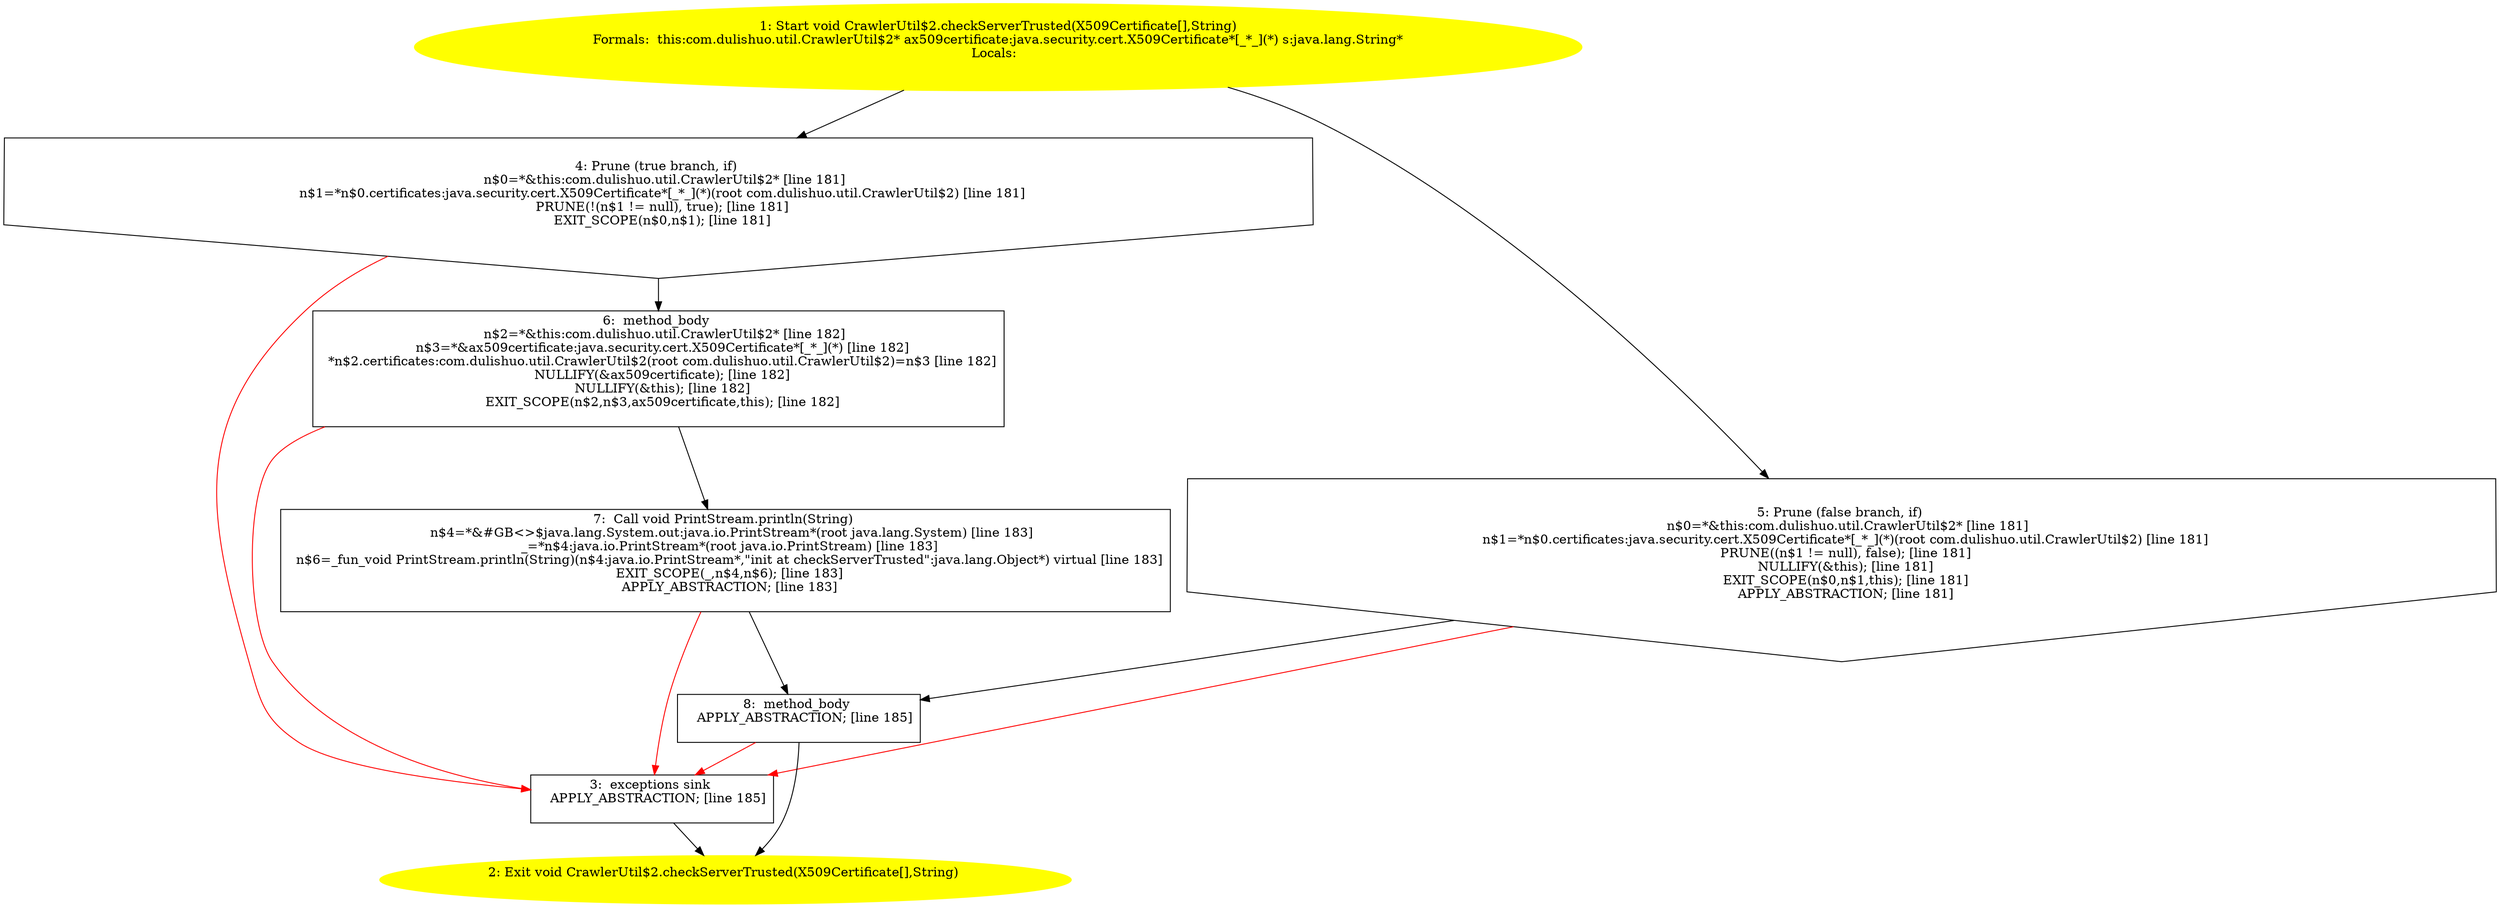 /* @generated */
digraph cfg {
"com.dulishuo.util.CrawlerUtil$2.checkServerTrusted(java.security.cert.X509Certificate[],java.lang.St.203b55c3a1ffa0ba8e41af4656137e4d_1" [label="1: Start void CrawlerUtil$2.checkServerTrusted(X509Certificate[],String)\nFormals:  this:com.dulishuo.util.CrawlerUtil$2* ax509certificate:java.security.cert.X509Certificate*[_*_](*) s:java.lang.String*\nLocals:  \n  " color=yellow style=filled]
	

	 "com.dulishuo.util.CrawlerUtil$2.checkServerTrusted(java.security.cert.X509Certificate[],java.lang.St.203b55c3a1ffa0ba8e41af4656137e4d_1" -> "com.dulishuo.util.CrawlerUtil$2.checkServerTrusted(java.security.cert.X509Certificate[],java.lang.St.203b55c3a1ffa0ba8e41af4656137e4d_4" ;
	 "com.dulishuo.util.CrawlerUtil$2.checkServerTrusted(java.security.cert.X509Certificate[],java.lang.St.203b55c3a1ffa0ba8e41af4656137e4d_1" -> "com.dulishuo.util.CrawlerUtil$2.checkServerTrusted(java.security.cert.X509Certificate[],java.lang.St.203b55c3a1ffa0ba8e41af4656137e4d_5" ;
"com.dulishuo.util.CrawlerUtil$2.checkServerTrusted(java.security.cert.X509Certificate[],java.lang.St.203b55c3a1ffa0ba8e41af4656137e4d_2" [label="2: Exit void CrawlerUtil$2.checkServerTrusted(X509Certificate[],String) \n  " color=yellow style=filled]
	

"com.dulishuo.util.CrawlerUtil$2.checkServerTrusted(java.security.cert.X509Certificate[],java.lang.St.203b55c3a1ffa0ba8e41af4656137e4d_3" [label="3:  exceptions sink \n   APPLY_ABSTRACTION; [line 185]\n " shape="box"]
	

	 "com.dulishuo.util.CrawlerUtil$2.checkServerTrusted(java.security.cert.X509Certificate[],java.lang.St.203b55c3a1ffa0ba8e41af4656137e4d_3" -> "com.dulishuo.util.CrawlerUtil$2.checkServerTrusted(java.security.cert.X509Certificate[],java.lang.St.203b55c3a1ffa0ba8e41af4656137e4d_2" ;
"com.dulishuo.util.CrawlerUtil$2.checkServerTrusted(java.security.cert.X509Certificate[],java.lang.St.203b55c3a1ffa0ba8e41af4656137e4d_4" [label="4: Prune (true branch, if) \n   n$0=*&this:com.dulishuo.util.CrawlerUtil$2* [line 181]\n  n$1=*n$0.certificates:java.security.cert.X509Certificate*[_*_](*)(root com.dulishuo.util.CrawlerUtil$2) [line 181]\n  PRUNE(!(n$1 != null), true); [line 181]\n  EXIT_SCOPE(n$0,n$1); [line 181]\n " shape="invhouse"]
	

	 "com.dulishuo.util.CrawlerUtil$2.checkServerTrusted(java.security.cert.X509Certificate[],java.lang.St.203b55c3a1ffa0ba8e41af4656137e4d_4" -> "com.dulishuo.util.CrawlerUtil$2.checkServerTrusted(java.security.cert.X509Certificate[],java.lang.St.203b55c3a1ffa0ba8e41af4656137e4d_6" ;
	 "com.dulishuo.util.CrawlerUtil$2.checkServerTrusted(java.security.cert.X509Certificate[],java.lang.St.203b55c3a1ffa0ba8e41af4656137e4d_4" -> "com.dulishuo.util.CrawlerUtil$2.checkServerTrusted(java.security.cert.X509Certificate[],java.lang.St.203b55c3a1ffa0ba8e41af4656137e4d_3" [color="red" ];
"com.dulishuo.util.CrawlerUtil$2.checkServerTrusted(java.security.cert.X509Certificate[],java.lang.St.203b55c3a1ffa0ba8e41af4656137e4d_5" [label="5: Prune (false branch, if) \n   n$0=*&this:com.dulishuo.util.CrawlerUtil$2* [line 181]\n  n$1=*n$0.certificates:java.security.cert.X509Certificate*[_*_](*)(root com.dulishuo.util.CrawlerUtil$2) [line 181]\n  PRUNE((n$1 != null), false); [line 181]\n  NULLIFY(&this); [line 181]\n  EXIT_SCOPE(n$0,n$1,this); [line 181]\n  APPLY_ABSTRACTION; [line 181]\n " shape="invhouse"]
	

	 "com.dulishuo.util.CrawlerUtil$2.checkServerTrusted(java.security.cert.X509Certificate[],java.lang.St.203b55c3a1ffa0ba8e41af4656137e4d_5" -> "com.dulishuo.util.CrawlerUtil$2.checkServerTrusted(java.security.cert.X509Certificate[],java.lang.St.203b55c3a1ffa0ba8e41af4656137e4d_8" ;
	 "com.dulishuo.util.CrawlerUtil$2.checkServerTrusted(java.security.cert.X509Certificate[],java.lang.St.203b55c3a1ffa0ba8e41af4656137e4d_5" -> "com.dulishuo.util.CrawlerUtil$2.checkServerTrusted(java.security.cert.X509Certificate[],java.lang.St.203b55c3a1ffa0ba8e41af4656137e4d_3" [color="red" ];
"com.dulishuo.util.CrawlerUtil$2.checkServerTrusted(java.security.cert.X509Certificate[],java.lang.St.203b55c3a1ffa0ba8e41af4656137e4d_6" [label="6:  method_body \n   n$2=*&this:com.dulishuo.util.CrawlerUtil$2* [line 182]\n  n$3=*&ax509certificate:java.security.cert.X509Certificate*[_*_](*) [line 182]\n  *n$2.certificates:com.dulishuo.util.CrawlerUtil$2(root com.dulishuo.util.CrawlerUtil$2)=n$3 [line 182]\n  NULLIFY(&ax509certificate); [line 182]\n  NULLIFY(&this); [line 182]\n  EXIT_SCOPE(n$2,n$3,ax509certificate,this); [line 182]\n " shape="box"]
	

	 "com.dulishuo.util.CrawlerUtil$2.checkServerTrusted(java.security.cert.X509Certificate[],java.lang.St.203b55c3a1ffa0ba8e41af4656137e4d_6" -> "com.dulishuo.util.CrawlerUtil$2.checkServerTrusted(java.security.cert.X509Certificate[],java.lang.St.203b55c3a1ffa0ba8e41af4656137e4d_7" ;
	 "com.dulishuo.util.CrawlerUtil$2.checkServerTrusted(java.security.cert.X509Certificate[],java.lang.St.203b55c3a1ffa0ba8e41af4656137e4d_6" -> "com.dulishuo.util.CrawlerUtil$2.checkServerTrusted(java.security.cert.X509Certificate[],java.lang.St.203b55c3a1ffa0ba8e41af4656137e4d_3" [color="red" ];
"com.dulishuo.util.CrawlerUtil$2.checkServerTrusted(java.security.cert.X509Certificate[],java.lang.St.203b55c3a1ffa0ba8e41af4656137e4d_7" [label="7:  Call void PrintStream.println(String) \n   n$4=*&#GB<>$java.lang.System.out:java.io.PrintStream*(root java.lang.System) [line 183]\n  _=*n$4:java.io.PrintStream*(root java.io.PrintStream) [line 183]\n  n$6=_fun_void PrintStream.println(String)(n$4:java.io.PrintStream*,\"init at checkServerTrusted\":java.lang.Object*) virtual [line 183]\n  EXIT_SCOPE(_,n$4,n$6); [line 183]\n  APPLY_ABSTRACTION; [line 183]\n " shape="box"]
	

	 "com.dulishuo.util.CrawlerUtil$2.checkServerTrusted(java.security.cert.X509Certificate[],java.lang.St.203b55c3a1ffa0ba8e41af4656137e4d_7" -> "com.dulishuo.util.CrawlerUtil$2.checkServerTrusted(java.security.cert.X509Certificate[],java.lang.St.203b55c3a1ffa0ba8e41af4656137e4d_8" ;
	 "com.dulishuo.util.CrawlerUtil$2.checkServerTrusted(java.security.cert.X509Certificate[],java.lang.St.203b55c3a1ffa0ba8e41af4656137e4d_7" -> "com.dulishuo.util.CrawlerUtil$2.checkServerTrusted(java.security.cert.X509Certificate[],java.lang.St.203b55c3a1ffa0ba8e41af4656137e4d_3" [color="red" ];
"com.dulishuo.util.CrawlerUtil$2.checkServerTrusted(java.security.cert.X509Certificate[],java.lang.St.203b55c3a1ffa0ba8e41af4656137e4d_8" [label="8:  method_body \n   APPLY_ABSTRACTION; [line 185]\n " shape="box"]
	

	 "com.dulishuo.util.CrawlerUtil$2.checkServerTrusted(java.security.cert.X509Certificate[],java.lang.St.203b55c3a1ffa0ba8e41af4656137e4d_8" -> "com.dulishuo.util.CrawlerUtil$2.checkServerTrusted(java.security.cert.X509Certificate[],java.lang.St.203b55c3a1ffa0ba8e41af4656137e4d_2" ;
	 "com.dulishuo.util.CrawlerUtil$2.checkServerTrusted(java.security.cert.X509Certificate[],java.lang.St.203b55c3a1ffa0ba8e41af4656137e4d_8" -> "com.dulishuo.util.CrawlerUtil$2.checkServerTrusted(java.security.cert.X509Certificate[],java.lang.St.203b55c3a1ffa0ba8e41af4656137e4d_3" [color="red" ];
}
